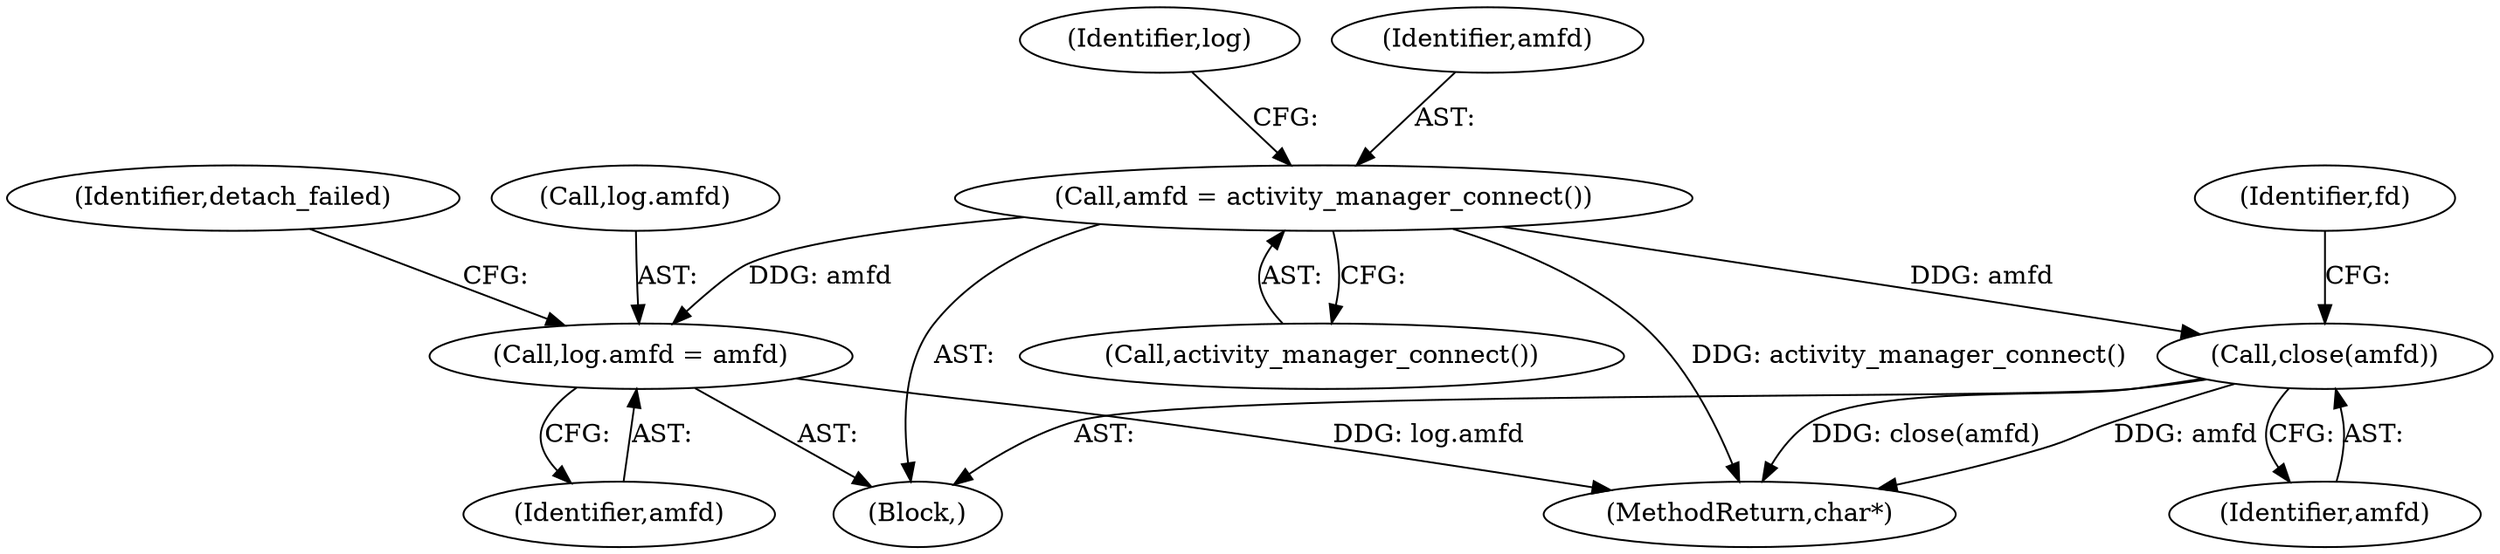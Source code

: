 digraph "0_Android_81df1cc77722000f8d0025c1ab00ced123aa573c@API" {
"1000154" [label="(Call,amfd = activity_manager_connect())"];
"1000157" [label="(Call,log.amfd = amfd)"];
"1000178" [label="(Call,close(amfd))"];
"1000164" [label="(Identifier,detach_failed)"];
"1000158" [label="(Call,log.amfd)"];
"1000156" [label="(Call,activity_manager_connect())"];
"1000154" [label="(Call,amfd = activity_manager_connect())"];
"1000109" [label="(Block,)"];
"1000178" [label="(Call,close(amfd))"];
"1000179" [label="(Identifier,amfd)"];
"1000157" [label="(Call,log.amfd = amfd)"];
"1000161" [label="(Identifier,amfd)"];
"1000159" [label="(Identifier,log)"];
"1000181" [label="(Identifier,fd)"];
"1000155" [label="(Identifier,amfd)"];
"1000184" [label="(MethodReturn,char*)"];
"1000154" -> "1000109"  [label="AST: "];
"1000154" -> "1000156"  [label="CFG: "];
"1000155" -> "1000154"  [label="AST: "];
"1000156" -> "1000154"  [label="AST: "];
"1000159" -> "1000154"  [label="CFG: "];
"1000154" -> "1000184"  [label="DDG: activity_manager_connect()"];
"1000154" -> "1000157"  [label="DDG: amfd"];
"1000154" -> "1000178"  [label="DDG: amfd"];
"1000157" -> "1000109"  [label="AST: "];
"1000157" -> "1000161"  [label="CFG: "];
"1000158" -> "1000157"  [label="AST: "];
"1000161" -> "1000157"  [label="AST: "];
"1000164" -> "1000157"  [label="CFG: "];
"1000157" -> "1000184"  [label="DDG: log.amfd"];
"1000178" -> "1000109"  [label="AST: "];
"1000178" -> "1000179"  [label="CFG: "];
"1000179" -> "1000178"  [label="AST: "];
"1000181" -> "1000178"  [label="CFG: "];
"1000178" -> "1000184"  [label="DDG: close(amfd)"];
"1000178" -> "1000184"  [label="DDG: amfd"];
}

